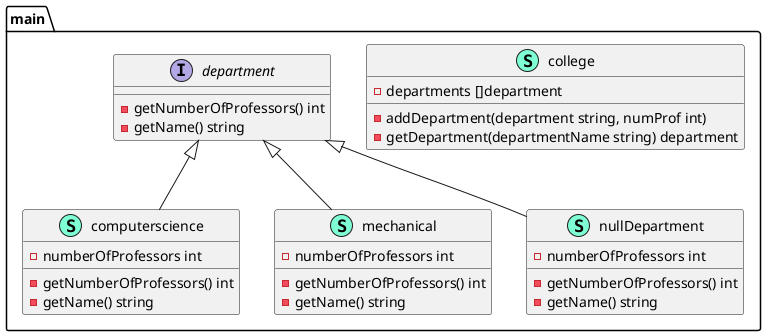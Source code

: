 @startuml
namespace main {
    class college << (S,Aquamarine) >> {
        - departments []department

        - addDepartment(department string, numProf int) 
        - getDepartment(departmentName string) department

    }
    class computerscience << (S,Aquamarine) >> {
        - numberOfProfessors int

        - getNumberOfProfessors() int
        - getName() string

    }
    interface department  {
        - getNumberOfProfessors() int
        - getName() string

    }
    class mechanical << (S,Aquamarine) >> {
        - numberOfProfessors int

        - getNumberOfProfessors() int
        - getName() string

    }
    class nullDepartment << (S,Aquamarine) >> {
        - numberOfProfessors int

        - getNumberOfProfessors() int
        - getName() string

    }
}

"main.department" <|-- "main.computerscience"
"main.department" <|-- "main.mechanical"
"main.department" <|-- "main.nullDepartment"

@enduml

